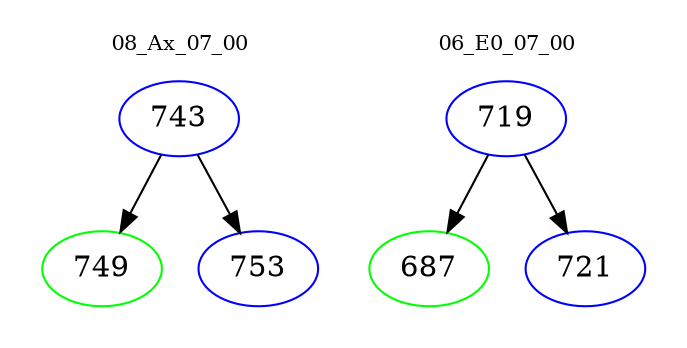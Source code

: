 digraph{
subgraph cluster_0 {
color = white
label = "08_Ax_07_00";
fontsize=10;
T0_743 [label="743", color="blue"]
T0_743 -> T0_749 [color="black"]
T0_749 [label="749", color="green"]
T0_743 -> T0_753 [color="black"]
T0_753 [label="753", color="blue"]
}
subgraph cluster_1 {
color = white
label = "06_E0_07_00";
fontsize=10;
T1_719 [label="719", color="blue"]
T1_719 -> T1_687 [color="black"]
T1_687 [label="687", color="green"]
T1_719 -> T1_721 [color="black"]
T1_721 [label="721", color="blue"]
}
}
